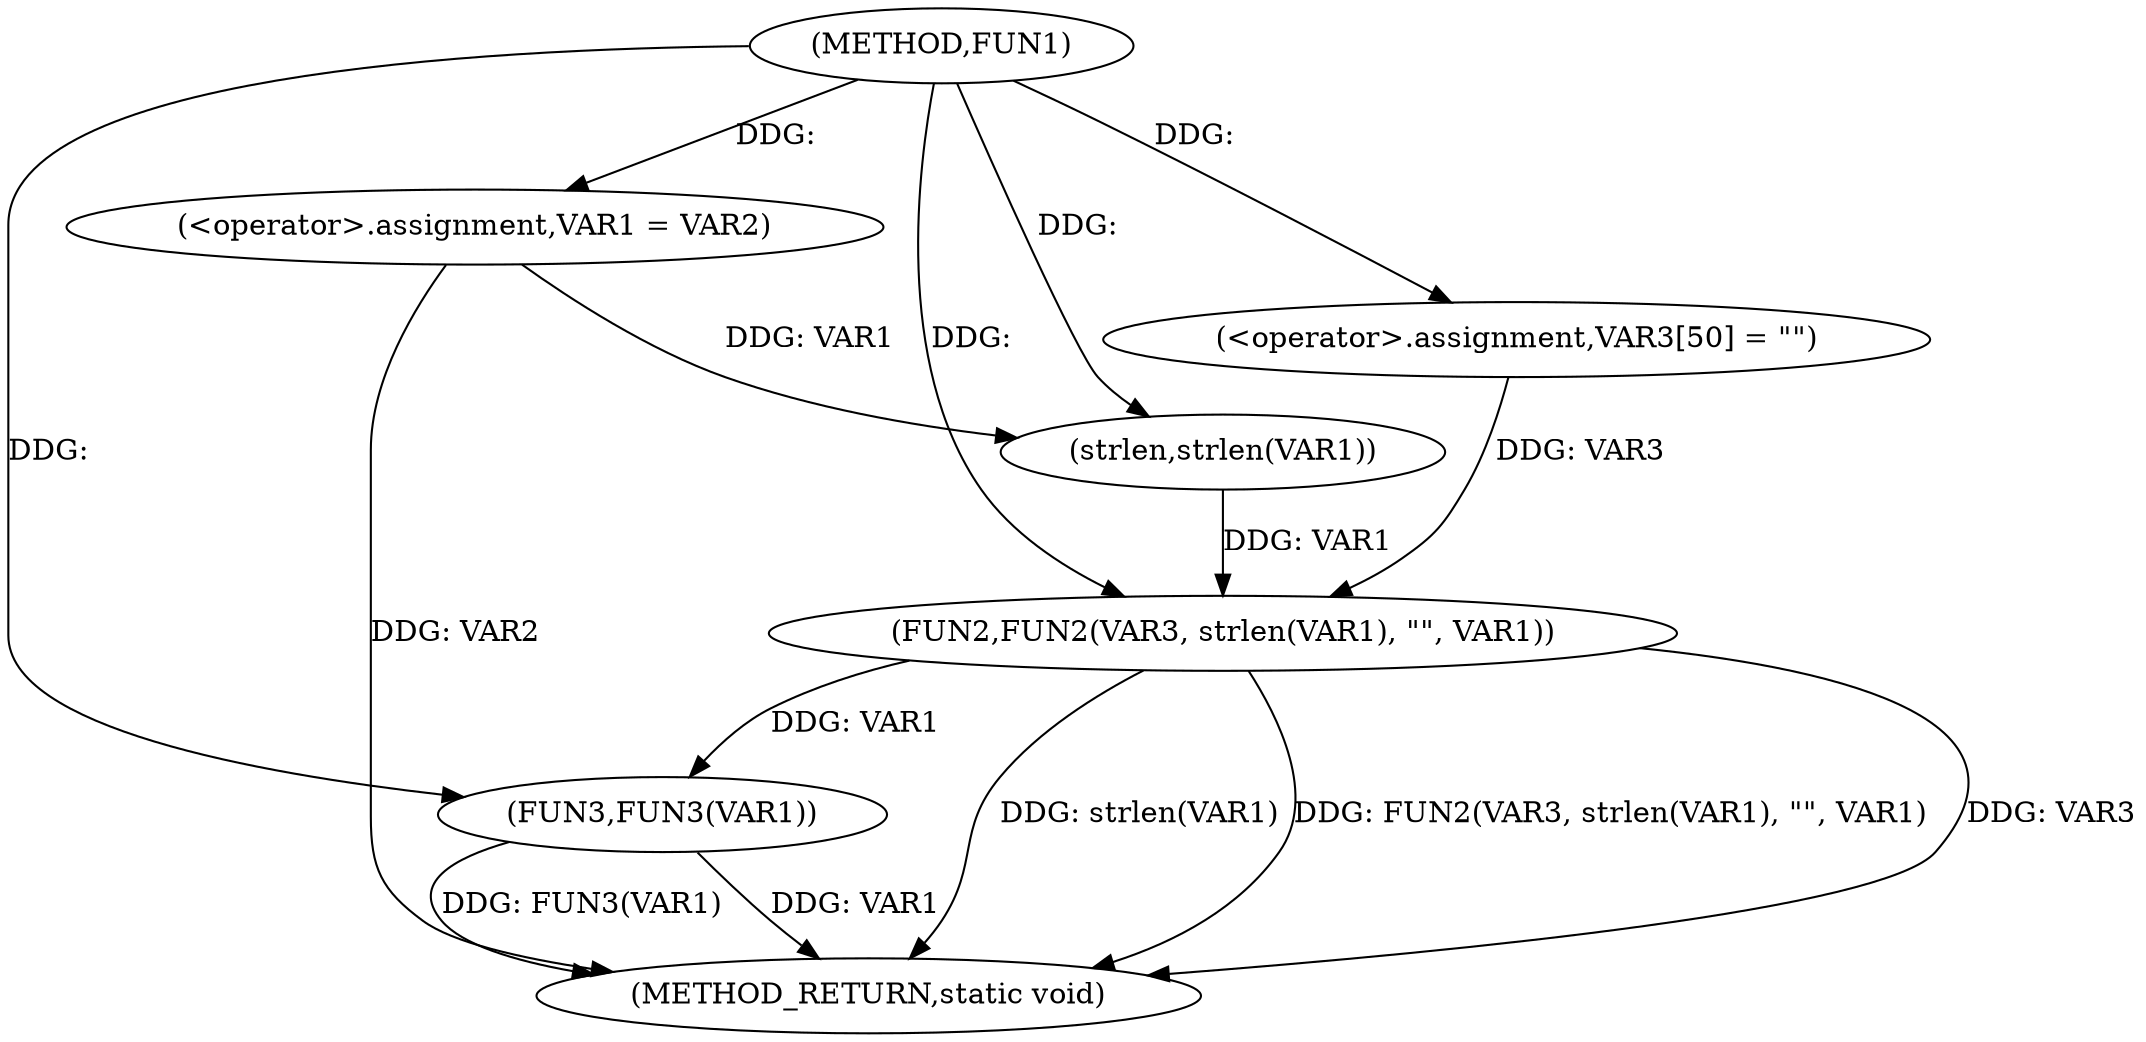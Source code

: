 digraph FUN1 {  
"1000100" [label = "(METHOD,FUN1)" ]
"1000120" [label = "(METHOD_RETURN,static void)" ]
"1000104" [label = "(<operator>.assignment,VAR1 = VAR2)" ]
"1000109" [label = "(<operator>.assignment,VAR3[50] = \"\")" ]
"1000112" [label = "(FUN2,FUN2(VAR3, strlen(VAR1), \"\", VAR1))" ]
"1000114" [label = "(strlen,strlen(VAR1))" ]
"1000118" [label = "(FUN3,FUN3(VAR1))" ]
  "1000112" -> "1000120"  [ label = "DDG: strlen(VAR1)"] 
  "1000118" -> "1000120"  [ label = "DDG: FUN3(VAR1)"] 
  "1000112" -> "1000120"  [ label = "DDG: FUN2(VAR3, strlen(VAR1), \"\", VAR1)"] 
  "1000112" -> "1000120"  [ label = "DDG: VAR3"] 
  "1000118" -> "1000120"  [ label = "DDG: VAR1"] 
  "1000104" -> "1000120"  [ label = "DDG: VAR2"] 
  "1000100" -> "1000104"  [ label = "DDG: "] 
  "1000100" -> "1000109"  [ label = "DDG: "] 
  "1000109" -> "1000112"  [ label = "DDG: VAR3"] 
  "1000100" -> "1000112"  [ label = "DDG: "] 
  "1000114" -> "1000112"  [ label = "DDG: VAR1"] 
  "1000104" -> "1000114"  [ label = "DDG: VAR1"] 
  "1000100" -> "1000114"  [ label = "DDG: "] 
  "1000112" -> "1000118"  [ label = "DDG: VAR1"] 
  "1000100" -> "1000118"  [ label = "DDG: "] 
}
